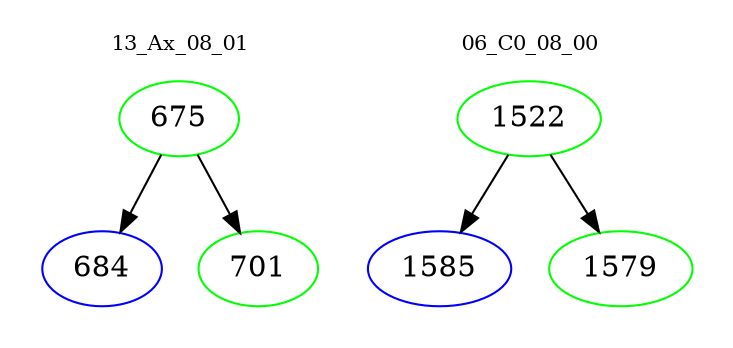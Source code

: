 digraph{
subgraph cluster_0 {
color = white
label = "13_Ax_08_01";
fontsize=10;
T0_675 [label="675", color="green"]
T0_675 -> T0_684 [color="black"]
T0_684 [label="684", color="blue"]
T0_675 -> T0_701 [color="black"]
T0_701 [label="701", color="green"]
}
subgraph cluster_1 {
color = white
label = "06_C0_08_00";
fontsize=10;
T1_1522 [label="1522", color="green"]
T1_1522 -> T1_1585 [color="black"]
T1_1585 [label="1585", color="blue"]
T1_1522 -> T1_1579 [color="black"]
T1_1579 [label="1579", color="green"]
}
}
